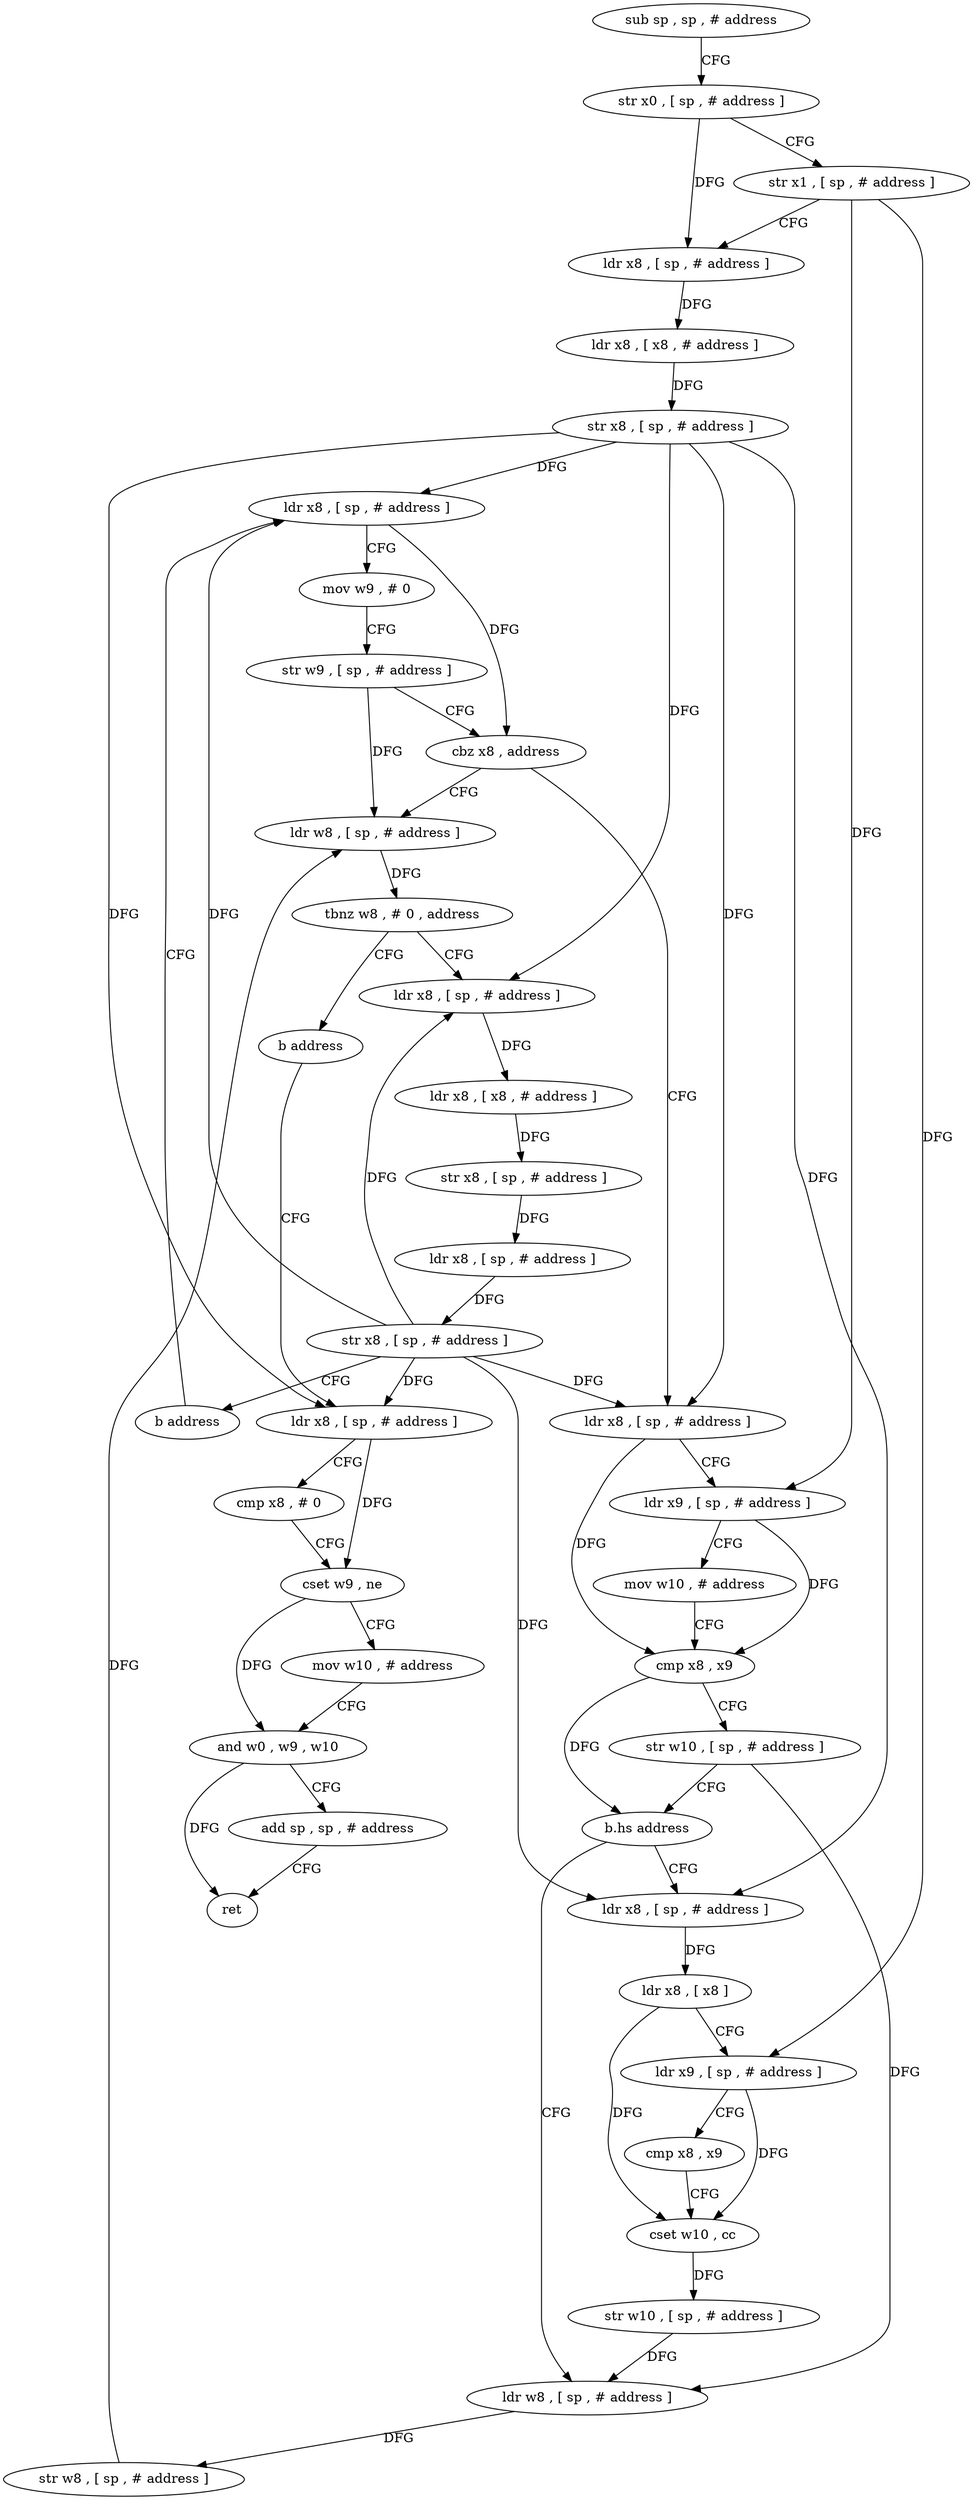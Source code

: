 digraph "func" {
"4308964" [label = "sub sp , sp , # address" ]
"4308968" [label = "str x0 , [ sp , # address ]" ]
"4308972" [label = "str x1 , [ sp , # address ]" ]
"4308976" [label = "ldr x8 , [ sp , # address ]" ]
"4308980" [label = "ldr x8 , [ x8 , # address ]" ]
"4308984" [label = "str x8 , [ sp , # address ]" ]
"4308988" [label = "ldr x8 , [ sp , # address ]" ]
"4309060" [label = "ldr w8 , [ sp , # address ]" ]
"4309064" [label = "tbnz w8 , # 0 , address" ]
"4309072" [label = "ldr x8 , [ sp , # address ]" ]
"4309068" [label = "b address" ]
"4309004" [label = "ldr x8 , [ sp , # address ]" ]
"4309008" [label = "ldr x9 , [ sp , # address ]" ]
"4309012" [label = "mov w10 , # address" ]
"4309016" [label = "cmp x8 , x9" ]
"4309020" [label = "str w10 , [ sp , # address ]" ]
"4309024" [label = "b.hs address" ]
"4309052" [label = "ldr w8 , [ sp , # address ]" ]
"4309028" [label = "ldr x8 , [ sp , # address ]" ]
"4309076" [label = "ldr x8 , [ x8 , # address ]" ]
"4309080" [label = "str x8 , [ sp , # address ]" ]
"4309084" [label = "ldr x8 , [ sp , # address ]" ]
"4309088" [label = "str x8 , [ sp , # address ]" ]
"4309092" [label = "b address" ]
"4309096" [label = "ldr x8 , [ sp , # address ]" ]
"4309056" [label = "str w8 , [ sp , # address ]" ]
"4309032" [label = "ldr x8 , [ x8 ]" ]
"4309036" [label = "ldr x9 , [ sp , # address ]" ]
"4309040" [label = "cmp x8 , x9" ]
"4309044" [label = "cset w10 , cc" ]
"4309048" [label = "str w10 , [ sp , # address ]" ]
"4308992" [label = "mov w9 , # 0" ]
"4308996" [label = "str w9 , [ sp , # address ]" ]
"4309000" [label = "cbz x8 , address" ]
"4309100" [label = "cmp x8 , # 0" ]
"4309104" [label = "cset w9 , ne" ]
"4309108" [label = "mov w10 , # address" ]
"4309112" [label = "and w0 , w9 , w10" ]
"4309116" [label = "add sp , sp , # address" ]
"4309120" [label = "ret" ]
"4308964" -> "4308968" [ label = "CFG" ]
"4308968" -> "4308972" [ label = "CFG" ]
"4308968" -> "4308976" [ label = "DFG" ]
"4308972" -> "4308976" [ label = "CFG" ]
"4308972" -> "4309008" [ label = "DFG" ]
"4308972" -> "4309036" [ label = "DFG" ]
"4308976" -> "4308980" [ label = "DFG" ]
"4308980" -> "4308984" [ label = "DFG" ]
"4308984" -> "4308988" [ label = "DFG" ]
"4308984" -> "4309004" [ label = "DFG" ]
"4308984" -> "4309072" [ label = "DFG" ]
"4308984" -> "4309028" [ label = "DFG" ]
"4308984" -> "4309096" [ label = "DFG" ]
"4308988" -> "4308992" [ label = "CFG" ]
"4308988" -> "4309000" [ label = "DFG" ]
"4309060" -> "4309064" [ label = "DFG" ]
"4309064" -> "4309072" [ label = "CFG" ]
"4309064" -> "4309068" [ label = "CFG" ]
"4309072" -> "4309076" [ label = "DFG" ]
"4309068" -> "4309096" [ label = "CFG" ]
"4309004" -> "4309008" [ label = "CFG" ]
"4309004" -> "4309016" [ label = "DFG" ]
"4309008" -> "4309012" [ label = "CFG" ]
"4309008" -> "4309016" [ label = "DFG" ]
"4309012" -> "4309016" [ label = "CFG" ]
"4309016" -> "4309020" [ label = "CFG" ]
"4309016" -> "4309024" [ label = "DFG" ]
"4309020" -> "4309024" [ label = "CFG" ]
"4309020" -> "4309052" [ label = "DFG" ]
"4309024" -> "4309052" [ label = "CFG" ]
"4309024" -> "4309028" [ label = "CFG" ]
"4309052" -> "4309056" [ label = "DFG" ]
"4309028" -> "4309032" [ label = "DFG" ]
"4309076" -> "4309080" [ label = "DFG" ]
"4309080" -> "4309084" [ label = "DFG" ]
"4309084" -> "4309088" [ label = "DFG" ]
"4309088" -> "4309092" [ label = "CFG" ]
"4309088" -> "4308988" [ label = "DFG" ]
"4309088" -> "4309004" [ label = "DFG" ]
"4309088" -> "4309072" [ label = "DFG" ]
"4309088" -> "4309028" [ label = "DFG" ]
"4309088" -> "4309096" [ label = "DFG" ]
"4309092" -> "4308988" [ label = "CFG" ]
"4309096" -> "4309100" [ label = "CFG" ]
"4309096" -> "4309104" [ label = "DFG" ]
"4309056" -> "4309060" [ label = "DFG" ]
"4309032" -> "4309036" [ label = "CFG" ]
"4309032" -> "4309044" [ label = "DFG" ]
"4309036" -> "4309040" [ label = "CFG" ]
"4309036" -> "4309044" [ label = "DFG" ]
"4309040" -> "4309044" [ label = "CFG" ]
"4309044" -> "4309048" [ label = "DFG" ]
"4309048" -> "4309052" [ label = "DFG" ]
"4308992" -> "4308996" [ label = "CFG" ]
"4308996" -> "4309000" [ label = "CFG" ]
"4308996" -> "4309060" [ label = "DFG" ]
"4309000" -> "4309060" [ label = "CFG" ]
"4309000" -> "4309004" [ label = "CFG" ]
"4309100" -> "4309104" [ label = "CFG" ]
"4309104" -> "4309108" [ label = "CFG" ]
"4309104" -> "4309112" [ label = "DFG" ]
"4309108" -> "4309112" [ label = "CFG" ]
"4309112" -> "4309116" [ label = "CFG" ]
"4309112" -> "4309120" [ label = "DFG" ]
"4309116" -> "4309120" [ label = "CFG" ]
}
